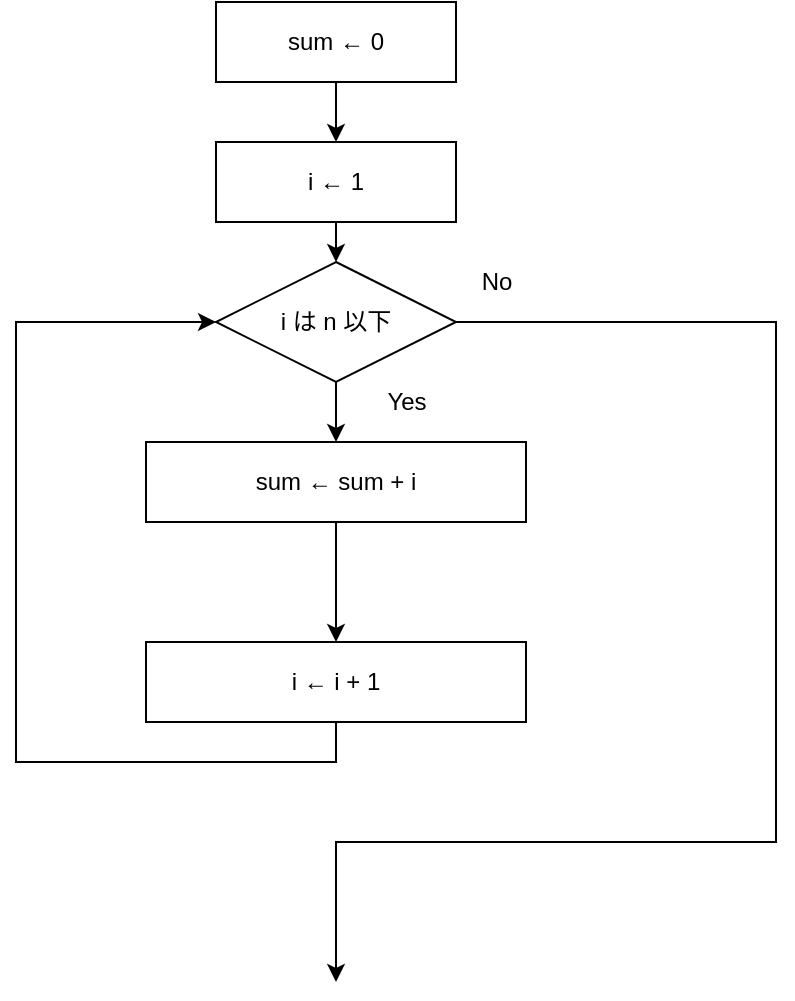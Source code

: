 <mxfile version="13.0.1" type="github"><diagram id="yBmj9_NRrKi3jGAknapK" name="ページ1"><mxGraphModel dx="1038" dy="580" grid="1" gridSize="10" guides="1" tooltips="1" connect="1" arrows="1" fold="1" page="1" pageScale="1" pageWidth="827" pageHeight="1169" math="0" shadow="0"><root><mxCell id="0"/><mxCell id="1" parent="0"/><mxCell id="WJmybha64HT3kEXuiVp7-6" style="edgeStyle=orthogonalEdgeStyle;rounded=0;orthogonalLoop=1;jettySize=auto;html=1;exitX=0.5;exitY=1;exitDx=0;exitDy=0;entryX=0.5;entryY=0;entryDx=0;entryDy=0;" parent="1" source="WJmybha64HT3kEXuiVp7-1" target="WJmybha64HT3kEXuiVp7-3" edge="1"><mxGeometry relative="1" as="geometry"/></mxCell><mxCell id="WJmybha64HT3kEXuiVp7-1" value="sum ← 0" style="rounded=0;whiteSpace=wrap;html=1;" parent="1" vertex="1"><mxGeometry x="160" y="30" width="120" height="40" as="geometry"/></mxCell><mxCell id="WJmybha64HT3kEXuiVp7-9" style="edgeStyle=orthogonalEdgeStyle;rounded=0;orthogonalLoop=1;jettySize=auto;html=1;exitX=0.5;exitY=1;exitDx=0;exitDy=0;entryX=0.5;entryY=0;entryDx=0;entryDy=0;" parent="1" source="WJmybha64HT3kEXuiVp7-3" target="WJmybha64HT3kEXuiVp7-8" edge="1"><mxGeometry relative="1" as="geometry"/></mxCell><mxCell id="WJmybha64HT3kEXuiVp7-3" value="i ← 1" style="rounded=0;whiteSpace=wrap;html=1;" parent="1" vertex="1"><mxGeometry x="160" y="100" width="120" height="40" as="geometry"/></mxCell><mxCell id="WJmybha64HT3kEXuiVp7-12" style="edgeStyle=orthogonalEdgeStyle;rounded=0;orthogonalLoop=1;jettySize=auto;html=1;exitX=0.5;exitY=1;exitDx=0;exitDy=0;entryX=0.5;entryY=0;entryDx=0;entryDy=0;" parent="1" source="WJmybha64HT3kEXuiVp7-8" target="WJmybha64HT3kEXuiVp7-10" edge="1"><mxGeometry relative="1" as="geometry"/></mxCell><mxCell id="WJmybha64HT3kEXuiVp7-18" style="edgeStyle=orthogonalEdgeStyle;rounded=0;orthogonalLoop=1;jettySize=auto;html=1;exitX=1;exitY=0.5;exitDx=0;exitDy=0;" parent="1" source="WJmybha64HT3kEXuiVp7-8" edge="1"><mxGeometry relative="1" as="geometry"><mxPoint x="220" y="520" as="targetPoint"/><Array as="points"><mxPoint x="440" y="190"/><mxPoint x="440" y="450"/><mxPoint x="220" y="450"/></Array></mxGeometry></mxCell><mxCell id="WJmybha64HT3kEXuiVp7-8" value="i は n 以下" style="rhombus;whiteSpace=wrap;html=1;" parent="1" vertex="1"><mxGeometry x="160" y="160" width="120" height="60" as="geometry"/></mxCell><mxCell id="WJmybha64HT3kEXuiVp7-16" style="edgeStyle=orthogonalEdgeStyle;rounded=0;orthogonalLoop=1;jettySize=auto;html=1;exitX=0.5;exitY=1;exitDx=0;exitDy=0;entryX=0.5;entryY=0;entryDx=0;entryDy=0;" parent="1" source="WJmybha64HT3kEXuiVp7-10" target="WJmybha64HT3kEXuiVp7-15" edge="1"><mxGeometry relative="1" as="geometry"/></mxCell><mxCell id="WJmybha64HT3kEXuiVp7-10" value="sum ← sum + i" style="rounded=0;whiteSpace=wrap;html=1;" parent="1" vertex="1"><mxGeometry x="125" y="250" width="190" height="40" as="geometry"/></mxCell><mxCell id="WJmybha64HT3kEXuiVp7-14" value="Yes" style="text;html=1;align=center;verticalAlign=middle;resizable=0;points=[];autosize=1;" parent="1" vertex="1"><mxGeometry x="240" y="220" width="30" height="20" as="geometry"/></mxCell><mxCell id="WJmybha64HT3kEXuiVp7-17" style="edgeStyle=orthogonalEdgeStyle;rounded=0;orthogonalLoop=1;jettySize=auto;html=1;exitX=0.5;exitY=1;exitDx=0;exitDy=0;entryX=0;entryY=0.5;entryDx=0;entryDy=0;" parent="1" source="WJmybha64HT3kEXuiVp7-15" target="WJmybha64HT3kEXuiVp7-8" edge="1"><mxGeometry relative="1" as="geometry"><Array as="points"><mxPoint x="220" y="410"/><mxPoint x="60" y="410"/><mxPoint x="60" y="190"/></Array></mxGeometry></mxCell><mxCell id="WJmybha64HT3kEXuiVp7-15" value="i ← i + 1" style="rounded=0;whiteSpace=wrap;html=1;" parent="1" vertex="1"><mxGeometry x="125" y="350" width="190" height="40" as="geometry"/></mxCell><mxCell id="WJmybha64HT3kEXuiVp7-19" value="No" style="text;html=1;align=center;verticalAlign=middle;resizable=0;points=[];autosize=1;" parent="1" vertex="1"><mxGeometry x="285" y="160" width="30" height="20" as="geometry"/></mxCell></root></mxGraphModel></diagram></mxfile>
